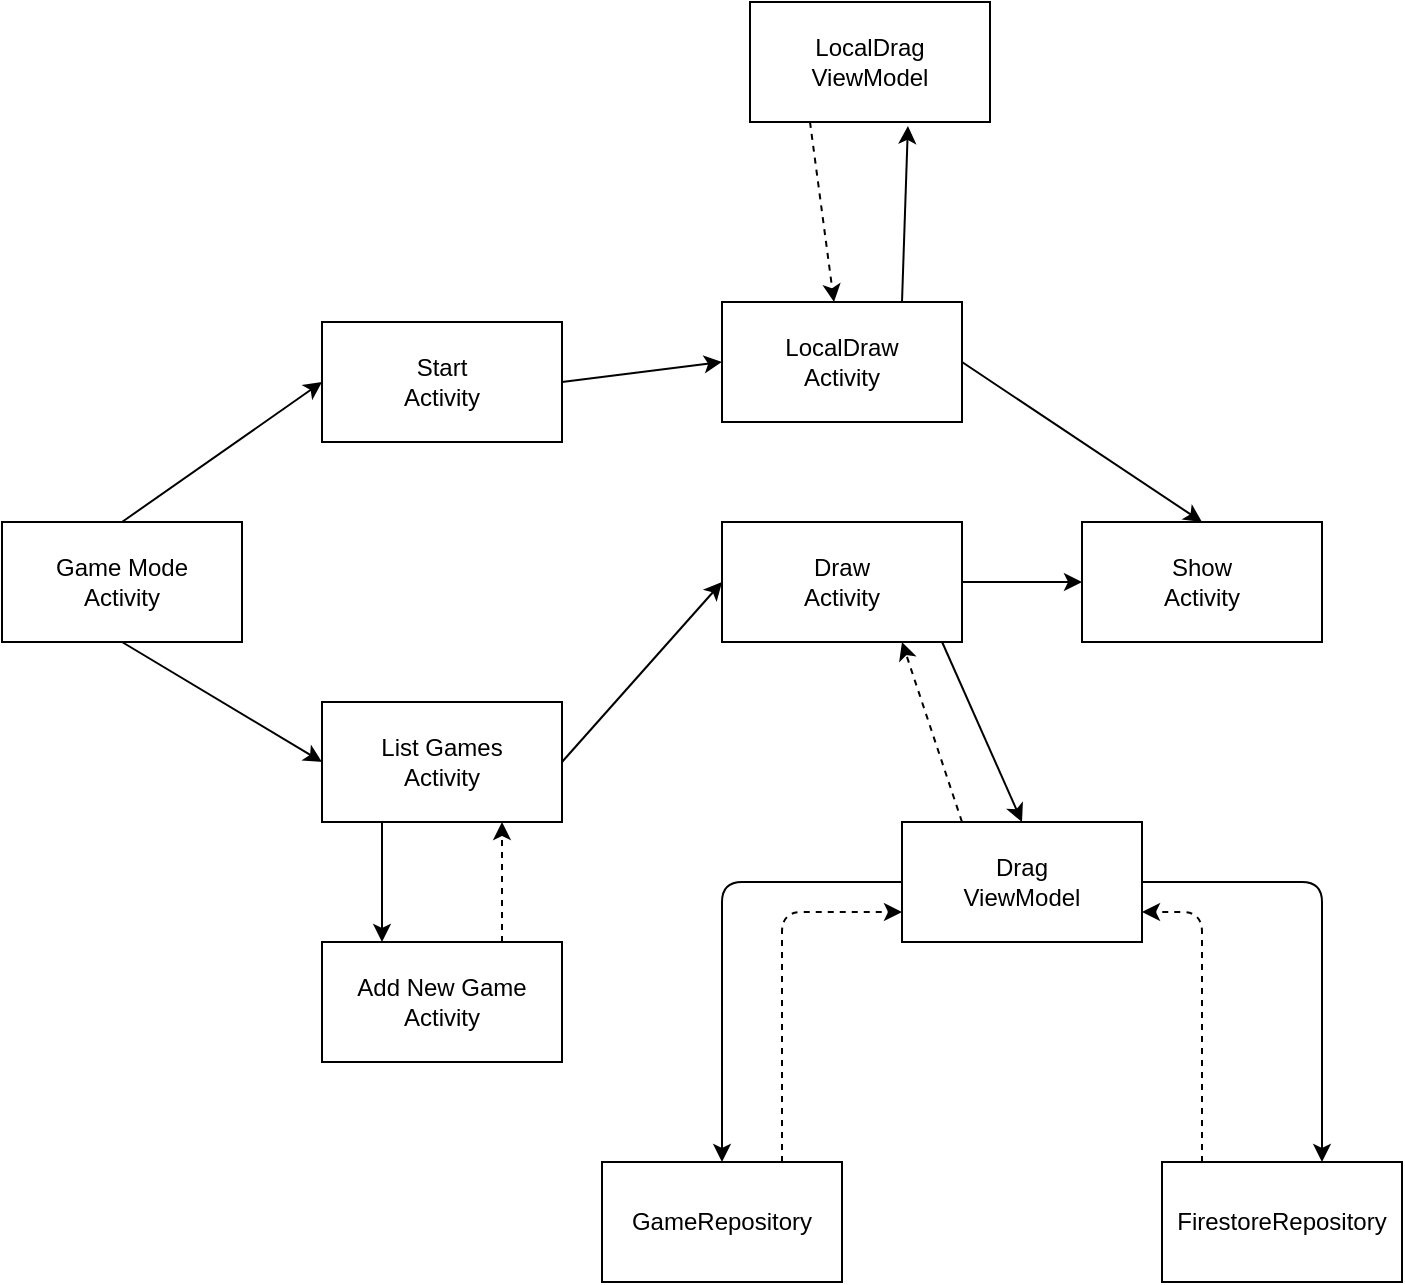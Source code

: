 <mxfile version="13.9.2" type="device"><diagram id="BsHQFQYN8ReThOoyJGR-" name="Page-1"><mxGraphModel dx="1422" dy="1971" grid="1" gridSize="10" guides="1" tooltips="1" connect="1" arrows="1" fold="1" page="1" pageScale="1" pageWidth="827" pageHeight="1169" math="0" shadow="0"><root><mxCell id="0"/><mxCell id="1" parent="0"/><mxCell id="1HjJ8sHKyx5BxgjGl5JS-1" value="Game Mode&lt;br&gt;Activity" style="rounded=0;whiteSpace=wrap;html=1;" parent="1" vertex="1"><mxGeometry x="40" y="160" width="120" height="60" as="geometry"/></mxCell><mxCell id="1HjJ8sHKyx5BxgjGl5JS-2" value="List Games&lt;br&gt;Activity" style="rounded=0;whiteSpace=wrap;html=1;" parent="1" vertex="1"><mxGeometry x="200" y="250" width="120" height="60" as="geometry"/></mxCell><mxCell id="1HjJ8sHKyx5BxgjGl5JS-3" value="" style="endArrow=classic;html=1;exitX=0.5;exitY=1;exitDx=0;exitDy=0;entryX=0;entryY=0.5;entryDx=0;entryDy=0;" parent="1" source="1HjJ8sHKyx5BxgjGl5JS-1" target="1HjJ8sHKyx5BxgjGl5JS-2" edge="1"><mxGeometry width="50" height="50" relative="1" as="geometry"><mxPoint x="390" y="420" as="sourcePoint"/><mxPoint x="440" y="370" as="targetPoint"/></mxGeometry></mxCell><mxCell id="1HjJ8sHKyx5BxgjGl5JS-4" value="Start&lt;br&gt;Activity" style="rounded=0;whiteSpace=wrap;html=1;" parent="1" vertex="1"><mxGeometry x="200" y="60" width="120" height="60" as="geometry"/></mxCell><mxCell id="1HjJ8sHKyx5BxgjGl5JS-5" value="" style="endArrow=classic;html=1;exitX=0.5;exitY=0;exitDx=0;exitDy=0;entryX=0;entryY=0.5;entryDx=0;entryDy=0;" parent="1" source="1HjJ8sHKyx5BxgjGl5JS-1" target="1HjJ8sHKyx5BxgjGl5JS-4" edge="1"><mxGeometry width="50" height="50" relative="1" as="geometry"><mxPoint x="110" y="230" as="sourcePoint"/><mxPoint x="210" y="290" as="targetPoint"/></mxGeometry></mxCell><mxCell id="1HjJ8sHKyx5BxgjGl5JS-6" value="Draw&lt;br&gt;Activity" style="rounded=0;whiteSpace=wrap;html=1;" parent="1" vertex="1"><mxGeometry x="400" y="160" width="120" height="60" as="geometry"/></mxCell><mxCell id="1HjJ8sHKyx5BxgjGl5JS-7" value="" style="endArrow=classic;html=1;exitX=1;exitY=0.5;exitDx=0;exitDy=0;entryX=0;entryY=0.5;entryDx=0;entryDy=0;" parent="1" source="1HjJ8sHKyx5BxgjGl5JS-2" target="1HjJ8sHKyx5BxgjGl5JS-6" edge="1"><mxGeometry width="50" height="50" relative="1" as="geometry"><mxPoint x="390" y="420" as="sourcePoint"/><mxPoint x="440" y="370" as="targetPoint"/></mxGeometry></mxCell><mxCell id="1HjJ8sHKyx5BxgjGl5JS-8" value="" style="endArrow=classic;html=1;exitX=1;exitY=0.5;exitDx=0;exitDy=0;entryX=0;entryY=0.5;entryDx=0;entryDy=0;" parent="1" source="1HjJ8sHKyx5BxgjGl5JS-4" edge="1" target="Z8wvo-_T5cUGS6RVv6lj-1"><mxGeometry width="50" height="50" relative="1" as="geometry"><mxPoint x="330" y="290" as="sourcePoint"/><mxPoint x="400" y="190" as="targetPoint"/></mxGeometry></mxCell><mxCell id="1HjJ8sHKyx5BxgjGl5JS-9" value="Show&lt;br&gt;Activity" style="rounded=0;whiteSpace=wrap;html=1;" parent="1" vertex="1"><mxGeometry x="580" y="160" width="120" height="60" as="geometry"/></mxCell><mxCell id="1HjJ8sHKyx5BxgjGl5JS-10" value="" style="endArrow=classic;html=1;exitX=1;exitY=0.5;exitDx=0;exitDy=0;entryX=0;entryY=0.5;entryDx=0;entryDy=0;" parent="1" source="1HjJ8sHKyx5BxgjGl5JS-6" target="1HjJ8sHKyx5BxgjGl5JS-9" edge="1"><mxGeometry width="50" height="50" relative="1" as="geometry"><mxPoint x="390" y="420" as="sourcePoint"/><mxPoint x="440" y="370" as="targetPoint"/></mxGeometry></mxCell><mxCell id="1HjJ8sHKyx5BxgjGl5JS-11" value="Add New Game&lt;br&gt;Activity" style="rounded=0;whiteSpace=wrap;html=1;" parent="1" vertex="1"><mxGeometry x="200" y="370" width="120" height="60" as="geometry"/></mxCell><mxCell id="1HjJ8sHKyx5BxgjGl5JS-12" value="" style="endArrow=classic;html=1;exitX=0.25;exitY=1;exitDx=0;exitDy=0;entryX=0.25;entryY=0;entryDx=0;entryDy=0;" parent="1" source="1HjJ8sHKyx5BxgjGl5JS-2" target="1HjJ8sHKyx5BxgjGl5JS-11" edge="1"><mxGeometry width="50" height="50" relative="1" as="geometry"><mxPoint x="390" y="400" as="sourcePoint"/><mxPoint x="440" y="350" as="targetPoint"/></mxGeometry></mxCell><mxCell id="1HjJ8sHKyx5BxgjGl5JS-13" value="" style="endArrow=classic;dashed=1;html=1;entryX=0.75;entryY=1;entryDx=0;entryDy=0;exitX=0.75;exitY=0;exitDx=0;exitDy=0;startArrow=none;startFill=0;endFill=1;" parent="1" source="1HjJ8sHKyx5BxgjGl5JS-11" target="1HjJ8sHKyx5BxgjGl5JS-2" edge="1"><mxGeometry width="50" height="50" relative="1" as="geometry"><mxPoint x="390" y="500" as="sourcePoint"/><mxPoint x="440" y="450" as="targetPoint"/></mxGeometry></mxCell><mxCell id="Z8wvo-_T5cUGS6RVv6lj-1" value="LocalDraw&lt;br&gt;Activity" style="rounded=0;whiteSpace=wrap;html=1;" vertex="1" parent="1"><mxGeometry x="400" y="50" width="120" height="60" as="geometry"/></mxCell><mxCell id="Z8wvo-_T5cUGS6RVv6lj-2" value="" style="endArrow=classic;html=1;exitX=1;exitY=0.5;exitDx=0;exitDy=0;entryX=0.5;entryY=0;entryDx=0;entryDy=0;" edge="1" parent="1" source="Z8wvo-_T5cUGS6RVv6lj-1" target="1HjJ8sHKyx5BxgjGl5JS-9"><mxGeometry width="50" height="50" relative="1" as="geometry"><mxPoint x="550" y="85" as="sourcePoint"/><mxPoint x="630" y="75" as="targetPoint"/></mxGeometry></mxCell><mxCell id="Z8wvo-_T5cUGS6RVv6lj-3" value="LocalDrag&lt;br&gt;ViewModel" style="rounded=0;whiteSpace=wrap;html=1;" vertex="1" parent="1"><mxGeometry x="414" y="-100" width="120" height="60" as="geometry"/></mxCell><mxCell id="Z8wvo-_T5cUGS6RVv6lj-4" value="" style="endArrow=classic;html=1;exitX=0.75;exitY=0;exitDx=0;exitDy=0;entryX=0.658;entryY=1.033;entryDx=0;entryDy=0;entryPerimeter=0;" edge="1" parent="1" source="Z8wvo-_T5cUGS6RVv6lj-1" target="Z8wvo-_T5cUGS6RVv6lj-3"><mxGeometry width="50" height="50" relative="1" as="geometry"><mxPoint x="434" y="10" as="sourcePoint"/><mxPoint x="514" as="targetPoint"/></mxGeometry></mxCell><mxCell id="Z8wvo-_T5cUGS6RVv6lj-5" value="" style="endArrow=classic;dashed=1;html=1;exitX=0.25;exitY=1;exitDx=0;exitDy=0;startArrow=none;startFill=0;endFill=1;" edge="1" parent="1" source="Z8wvo-_T5cUGS6RVv6lj-3" target="Z8wvo-_T5cUGS6RVv6lj-1"><mxGeometry width="50" height="50" relative="1" as="geometry"><mxPoint x="440" y="30" as="sourcePoint"/><mxPoint x="440" y="-30" as="targetPoint"/></mxGeometry></mxCell><mxCell id="Z8wvo-_T5cUGS6RVv6lj-6" value="Drag&lt;br&gt;ViewModel" style="rounded=0;whiteSpace=wrap;html=1;" vertex="1" parent="1"><mxGeometry x="490" y="310" width="120" height="60" as="geometry"/></mxCell><mxCell id="Z8wvo-_T5cUGS6RVv6lj-7" value="" style="endArrow=classic;html=1;entryX=0.5;entryY=0;entryDx=0;entryDy=0;exitX=0.917;exitY=1;exitDx=0;exitDy=0;exitPerimeter=0;" edge="1" parent="1" source="1HjJ8sHKyx5BxgjGl5JS-6" target="Z8wvo-_T5cUGS6RVv6lj-6"><mxGeometry width="50" height="50" relative="1" as="geometry"><mxPoint x="500" y="240" as="sourcePoint"/><mxPoint x="562.96" y="220.0" as="targetPoint"/></mxGeometry></mxCell><mxCell id="Z8wvo-_T5cUGS6RVv6lj-8" value="" style="endArrow=classic;dashed=1;html=1;exitX=0.25;exitY=0;exitDx=0;exitDy=0;startArrow=none;startFill=0;endFill=1;entryX=0.75;entryY=1;entryDx=0;entryDy=0;" edge="1" parent="1" source="Z8wvo-_T5cUGS6RVv6lj-6" target="1HjJ8sHKyx5BxgjGl5JS-6"><mxGeometry width="50" height="50" relative="1" as="geometry"><mxPoint x="430" y="290" as="sourcePoint"/><mxPoint x="442" y="380" as="targetPoint"/></mxGeometry></mxCell><mxCell id="Z8wvo-_T5cUGS6RVv6lj-9" value="GameRepository" style="rounded=0;whiteSpace=wrap;html=1;" vertex="1" parent="1"><mxGeometry x="340" y="480" width="120" height="60" as="geometry"/></mxCell><mxCell id="Z8wvo-_T5cUGS6RVv6lj-10" value="" style="endArrow=classic;html=1;" edge="1" parent="1" source="Z8wvo-_T5cUGS6RVv6lj-6" target="Z8wvo-_T5cUGS6RVv6lj-9"><mxGeometry width="50" height="50" relative="1" as="geometry"><mxPoint x="630" y="390" as="sourcePoint"/><mxPoint x="669.96" y="480" as="targetPoint"/><Array as="points"><mxPoint x="400" y="340"/></Array></mxGeometry></mxCell><mxCell id="Z8wvo-_T5cUGS6RVv6lj-11" value="" style="endArrow=classic;dashed=1;html=1;startArrow=none;startFill=0;endFill=1;entryX=0;entryY=0.75;entryDx=0;entryDy=0;exitX=0.75;exitY=0;exitDx=0;exitDy=0;" edge="1" parent="1" source="Z8wvo-_T5cUGS6RVv6lj-9" target="Z8wvo-_T5cUGS6RVv6lj-6"><mxGeometry width="50" height="50" relative="1" as="geometry"><mxPoint x="590" y="430" as="sourcePoint"/><mxPoint x="630" y="380" as="targetPoint"/><Array as="points"><mxPoint x="430" y="355"/></Array></mxGeometry></mxCell><mxCell id="Z8wvo-_T5cUGS6RVv6lj-12" value="FirestoreRepository" style="rounded=0;whiteSpace=wrap;html=1;" vertex="1" parent="1"><mxGeometry x="620" y="480" width="120" height="60" as="geometry"/></mxCell><mxCell id="Z8wvo-_T5cUGS6RVv6lj-13" value="" style="endArrow=classic;html=1;exitX=1;exitY=0.5;exitDx=0;exitDy=0;" edge="1" parent="1" source="Z8wvo-_T5cUGS6RVv6lj-6"><mxGeometry width="50" height="50" relative="1" as="geometry"><mxPoint x="790" y="340" as="sourcePoint"/><mxPoint x="700" y="480" as="targetPoint"/><Array as="points"><mxPoint x="700" y="340"/></Array></mxGeometry></mxCell><mxCell id="Z8wvo-_T5cUGS6RVv6lj-14" value="" style="endArrow=classic;dashed=1;html=1;startArrow=none;startFill=0;endFill=1;entryX=1;entryY=0.75;entryDx=0;entryDy=0;" edge="1" parent="1" target="Z8wvo-_T5cUGS6RVv6lj-6"><mxGeometry width="50" height="50" relative="1" as="geometry"><mxPoint x="640" y="480" as="sourcePoint"/><mxPoint x="700" y="355" as="targetPoint"/><Array as="points"><mxPoint x="640" y="430"/><mxPoint x="640" y="355"/></Array></mxGeometry></mxCell></root></mxGraphModel></diagram></mxfile>